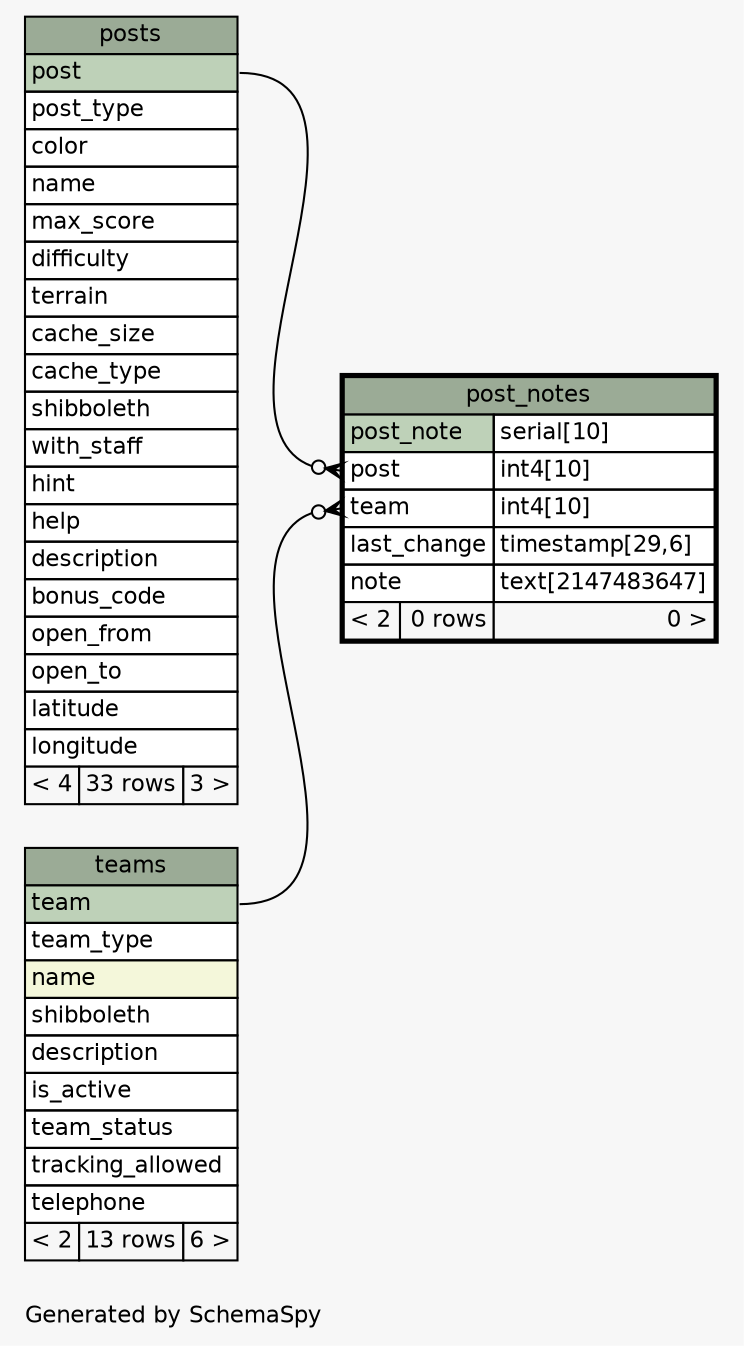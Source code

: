 // dot 2.40.1 on Linux 4.12.8-gentoo
// SchemaSpy rev 590
digraph "oneDegreeRelationshipsDiagram" {
  graph [
    rankdir="RL"
    bgcolor="#f7f7f7"
    label="\nGenerated by SchemaSpy"
    labeljust="l"
    nodesep="0.18"
    ranksep="0.46"
    fontname="Helvetica"
    fontsize="11"
  ];
  node [
    fontname="Helvetica"
    fontsize="11"
    shape="plaintext"
  ];
  edge [
    arrowsize="0.8"
  ];
  "post_notes":"post":w -> "posts":"post":e [arrowhead=none dir=back arrowtail=crowodot];
  "post_notes":"team":w -> "teams":"team":e [arrowhead=none dir=back arrowtail=crowodot];
  "post_notes" [
    label=<
    <TABLE BORDER="2" CELLBORDER="1" CELLSPACING="0" BGCOLOR="#ffffff">
      <TR><TD COLSPAN="3" BGCOLOR="#9bab96" ALIGN="CENTER">post_notes</TD></TR>
      <TR><TD PORT="post_note" COLSPAN="2" BGCOLOR="#bed1b8" ALIGN="LEFT">post_note</TD><TD PORT="post_note.type" ALIGN="LEFT">serial[10]</TD></TR>
      <TR><TD PORT="post" COLSPAN="2" ALIGN="LEFT">post</TD><TD PORT="post.type" ALIGN="LEFT">int4[10]</TD></TR>
      <TR><TD PORT="team" COLSPAN="2" ALIGN="LEFT">team</TD><TD PORT="team.type" ALIGN="LEFT">int4[10]</TD></TR>
      <TR><TD PORT="last_change" COLSPAN="2" ALIGN="LEFT">last_change</TD><TD PORT="last_change.type" ALIGN="LEFT">timestamp[29,6]</TD></TR>
      <TR><TD PORT="note" COLSPAN="2" ALIGN="LEFT">note</TD><TD PORT="note.type" ALIGN="LEFT">text[2147483647]</TD></TR>
      <TR><TD ALIGN="LEFT" BGCOLOR="#f7f7f7">&lt; 2</TD><TD ALIGN="RIGHT" BGCOLOR="#f7f7f7">0 rows</TD><TD ALIGN="RIGHT" BGCOLOR="#f7f7f7">0 &gt;</TD></TR>
    </TABLE>>
    URL="post_notes.html"
    tooltip="post_notes"
  ];
  "posts" [
    label=<
    <TABLE BORDER="0" CELLBORDER="1" CELLSPACING="0" BGCOLOR="#ffffff">
      <TR><TD COLSPAN="3" BGCOLOR="#9bab96" ALIGN="CENTER">posts</TD></TR>
      <TR><TD PORT="post" COLSPAN="3" BGCOLOR="#bed1b8" ALIGN="LEFT">post</TD></TR>
      <TR><TD PORT="post_type" COLSPAN="3" ALIGN="LEFT">post_type</TD></TR>
      <TR><TD PORT="color" COLSPAN="3" ALIGN="LEFT">color</TD></TR>
      <TR><TD PORT="name" COLSPAN="3" ALIGN="LEFT">name</TD></TR>
      <TR><TD PORT="max_score" COLSPAN="3" ALIGN="LEFT">max_score</TD></TR>
      <TR><TD PORT="difficulty" COLSPAN="3" ALIGN="LEFT">difficulty</TD></TR>
      <TR><TD PORT="terrain" COLSPAN="3" ALIGN="LEFT">terrain</TD></TR>
      <TR><TD PORT="cache_size" COLSPAN="3" ALIGN="LEFT">cache_size</TD></TR>
      <TR><TD PORT="cache_type" COLSPAN="3" ALIGN="LEFT">cache_type</TD></TR>
      <TR><TD PORT="shibboleth" COLSPAN="3" ALIGN="LEFT">shibboleth</TD></TR>
      <TR><TD PORT="with_staff" COLSPAN="3" ALIGN="LEFT">with_staff</TD></TR>
      <TR><TD PORT="hint" COLSPAN="3" ALIGN="LEFT">hint</TD></TR>
      <TR><TD PORT="help" COLSPAN="3" ALIGN="LEFT">help</TD></TR>
      <TR><TD PORT="description" COLSPAN="3" ALIGN="LEFT">description</TD></TR>
      <TR><TD PORT="bonus_code" COLSPAN="3" ALIGN="LEFT">bonus_code</TD></TR>
      <TR><TD PORT="open_from" COLSPAN="3" ALIGN="LEFT">open_from</TD></TR>
      <TR><TD PORT="open_to" COLSPAN="3" ALIGN="LEFT">open_to</TD></TR>
      <TR><TD PORT="latitude" COLSPAN="3" ALIGN="LEFT">latitude</TD></TR>
      <TR><TD PORT="longitude" COLSPAN="3" ALIGN="LEFT">longitude</TD></TR>
      <TR><TD ALIGN="LEFT" BGCOLOR="#f7f7f7">&lt; 4</TD><TD ALIGN="RIGHT" BGCOLOR="#f7f7f7">33 rows</TD><TD ALIGN="RIGHT" BGCOLOR="#f7f7f7">3 &gt;</TD></TR>
    </TABLE>>
    URL="posts.html"
    tooltip="posts"
  ];
  "teams" [
    label=<
    <TABLE BORDER="0" CELLBORDER="1" CELLSPACING="0" BGCOLOR="#ffffff">
      <TR><TD COLSPAN="3" BGCOLOR="#9bab96" ALIGN="CENTER">teams</TD></TR>
      <TR><TD PORT="team" COLSPAN="3" BGCOLOR="#bed1b8" ALIGN="LEFT">team</TD></TR>
      <TR><TD PORT="team_type" COLSPAN="3" ALIGN="LEFT">team_type</TD></TR>
      <TR><TD PORT="name" COLSPAN="3" BGCOLOR="#f4f7da" ALIGN="LEFT">name</TD></TR>
      <TR><TD PORT="shibboleth" COLSPAN="3" ALIGN="LEFT">shibboleth</TD></TR>
      <TR><TD PORT="description" COLSPAN="3" ALIGN="LEFT">description</TD></TR>
      <TR><TD PORT="is_active" COLSPAN="3" ALIGN="LEFT">is_active</TD></TR>
      <TR><TD PORT="team_status" COLSPAN="3" ALIGN="LEFT">team_status</TD></TR>
      <TR><TD PORT="tracking_allowed" COLSPAN="3" ALIGN="LEFT">tracking_allowed</TD></TR>
      <TR><TD PORT="telephone" COLSPAN="3" ALIGN="LEFT">telephone</TD></TR>
      <TR><TD ALIGN="LEFT" BGCOLOR="#f7f7f7">&lt; 2</TD><TD ALIGN="RIGHT" BGCOLOR="#f7f7f7">13 rows</TD><TD ALIGN="RIGHT" BGCOLOR="#f7f7f7">6 &gt;</TD></TR>
    </TABLE>>
    URL="teams.html"
    tooltip="teams"
  ];
}
